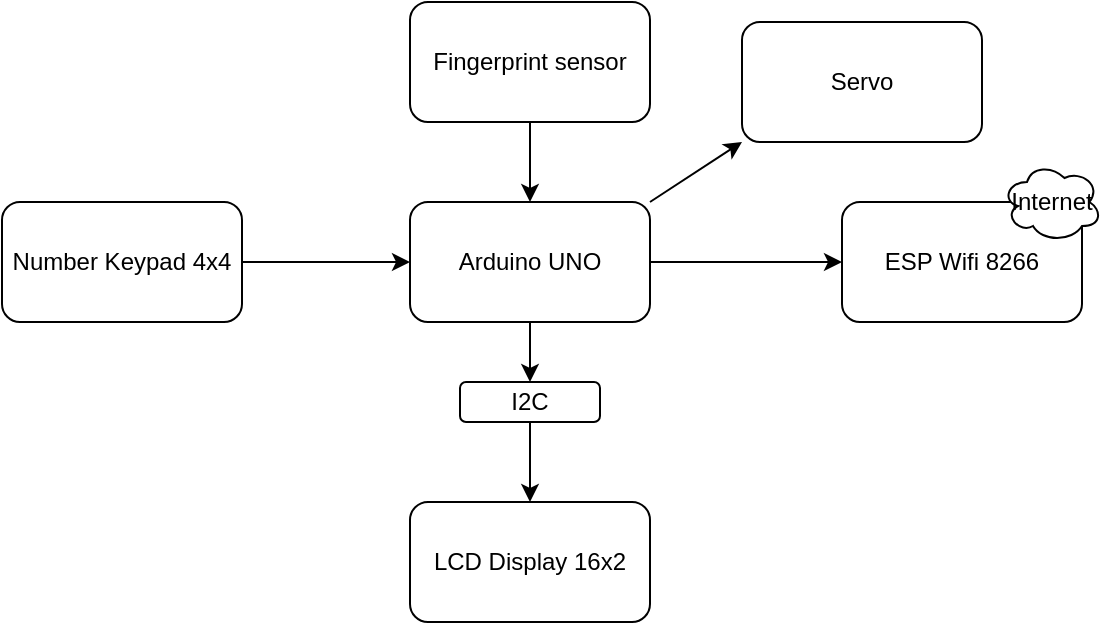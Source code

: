 <mxfile version="24.8.3">
  <diagram name="Trang-1" id="rk-QQRT-HMSAArYpVIcE">
    <mxGraphModel dx="797" dy="390" grid="1" gridSize="10" guides="1" tooltips="1" connect="1" arrows="1" fold="1" page="1" pageScale="1" pageWidth="827" pageHeight="1169" math="0" shadow="0">
      <root>
        <mxCell id="0" />
        <mxCell id="1" parent="0" />
        <mxCell id="XPUT2RDyiQbo73XkBa6--1" value="Arduino UNO" style="rounded=1;whiteSpace=wrap;html=1;" vertex="1" parent="1">
          <mxGeometry x="354" y="310" width="120" height="60" as="geometry" />
        </mxCell>
        <mxCell id="XPUT2RDyiQbo73XkBa6--20" value="" style="edgeStyle=orthogonalEdgeStyle;rounded=0;orthogonalLoop=1;jettySize=auto;html=1;" edge="1" parent="1" source="XPUT2RDyiQbo73XkBa6--2" target="XPUT2RDyiQbo73XkBa6--1">
          <mxGeometry relative="1" as="geometry" />
        </mxCell>
        <mxCell id="XPUT2RDyiQbo73XkBa6--2" value="Number Keypad 4x4" style="rounded=1;whiteSpace=wrap;html=1;" vertex="1" parent="1">
          <mxGeometry x="150" y="310" width="120" height="60" as="geometry" />
        </mxCell>
        <mxCell id="XPUT2RDyiQbo73XkBa6--5" value="LCD Display 16x2" style="rounded=1;whiteSpace=wrap;html=1;" vertex="1" parent="1">
          <mxGeometry x="354" y="460" width="120" height="60" as="geometry" />
        </mxCell>
        <mxCell id="XPUT2RDyiQbo73XkBa6--21" value="" style="edgeStyle=orthogonalEdgeStyle;rounded=0;orthogonalLoop=1;jettySize=auto;html=1;" edge="1" parent="1" source="XPUT2RDyiQbo73XkBa6--6" target="XPUT2RDyiQbo73XkBa6--1">
          <mxGeometry relative="1" as="geometry" />
        </mxCell>
        <mxCell id="XPUT2RDyiQbo73XkBa6--6" value="Fingerprint sensor" style="rounded=1;whiteSpace=wrap;html=1;" vertex="1" parent="1">
          <mxGeometry x="354" y="210" width="120" height="60" as="geometry" />
        </mxCell>
        <mxCell id="XPUT2RDyiQbo73XkBa6--7" value="Servo" style="rounded=1;whiteSpace=wrap;html=1;" vertex="1" parent="1">
          <mxGeometry x="520" y="220" width="120" height="60" as="geometry" />
        </mxCell>
        <mxCell id="XPUT2RDyiQbo73XkBa6--10" value="I2C" style="rounded=1;whiteSpace=wrap;html=1;" vertex="1" parent="1">
          <mxGeometry x="379" y="400" width="70" height="20" as="geometry" />
        </mxCell>
        <mxCell id="XPUT2RDyiQbo73XkBa6--13" value="" style="endArrow=classic;html=1;rounded=0;exitX=0.5;exitY=1;exitDx=0;exitDy=0;" edge="1" parent="1" source="XPUT2RDyiQbo73XkBa6--10" target="XPUT2RDyiQbo73XkBa6--5">
          <mxGeometry width="50" height="50" relative="1" as="geometry">
            <mxPoint x="325" y="490" as="sourcePoint" />
            <mxPoint x="360" y="460" as="targetPoint" />
          </mxGeometry>
        </mxCell>
        <mxCell id="XPUT2RDyiQbo73XkBa6--14" value="" style="endArrow=classic;html=1;rounded=0;exitX=0.5;exitY=1;exitDx=0;exitDy=0;" edge="1" parent="1" source="XPUT2RDyiQbo73XkBa6--1" target="XPUT2RDyiQbo73XkBa6--10">
          <mxGeometry width="50" height="50" relative="1" as="geometry">
            <mxPoint x="400" y="410" as="sourcePoint" />
            <mxPoint x="450" y="360" as="targetPoint" />
          </mxGeometry>
        </mxCell>
        <mxCell id="XPUT2RDyiQbo73XkBa6--15" value="" style="group" vertex="1" connectable="0" parent="1">
          <mxGeometry x="570" y="290" width="130" height="80" as="geometry" />
        </mxCell>
        <mxCell id="XPUT2RDyiQbo73XkBa6--3" value="ESP Wifi 8266" style="rounded=1;whiteSpace=wrap;html=1;" vertex="1" parent="XPUT2RDyiQbo73XkBa6--15">
          <mxGeometry y="20" width="120" height="60" as="geometry" />
        </mxCell>
        <mxCell id="XPUT2RDyiQbo73XkBa6--4" value="Internet" style="ellipse;shape=cloud;whiteSpace=wrap;html=1;" vertex="1" parent="XPUT2RDyiQbo73XkBa6--15">
          <mxGeometry x="80" width="50" height="40" as="geometry" />
        </mxCell>
        <mxCell id="XPUT2RDyiQbo73XkBa6--16" value="" style="endArrow=classic;html=1;rounded=0;exitX=1;exitY=0.5;exitDx=0;exitDy=0;entryX=0;entryY=0.5;entryDx=0;entryDy=0;" edge="1" parent="1" source="XPUT2RDyiQbo73XkBa6--1" target="XPUT2RDyiQbo73XkBa6--3">
          <mxGeometry width="50" height="50" relative="1" as="geometry">
            <mxPoint x="500" y="400" as="sourcePoint" />
            <mxPoint x="550" y="350" as="targetPoint" />
          </mxGeometry>
        </mxCell>
        <mxCell id="XPUT2RDyiQbo73XkBa6--22" value="" style="endArrow=classic;html=1;rounded=0;exitX=1;exitY=0;exitDx=0;exitDy=0;entryX=0;entryY=1;entryDx=0;entryDy=0;" edge="1" parent="1" source="XPUT2RDyiQbo73XkBa6--1" target="XPUT2RDyiQbo73XkBa6--7">
          <mxGeometry width="50" height="50" relative="1" as="geometry">
            <mxPoint x="400" y="410" as="sourcePoint" />
            <mxPoint x="580" y="300" as="targetPoint" />
            <Array as="points" />
          </mxGeometry>
        </mxCell>
      </root>
    </mxGraphModel>
  </diagram>
</mxfile>
